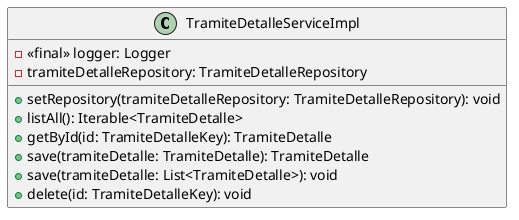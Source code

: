 @startuml TramiteDetalleServiceImpl

class TramiteDetalleServiceImpl{
 -<<final>> logger: Logger
 -tramiteDetalleRepository: TramiteDetalleRepository
 +setRepository(tramiteDetalleRepository: TramiteDetalleRepository): void
 +listAll(): Iterable<TramiteDetalle>
 +getById(id: TramiteDetalleKey): TramiteDetalle
 +save(tramiteDetalle: TramiteDetalle): TramiteDetalle
 +save(tramiteDetalle: List<TramiteDetalle>): void
 +delete(id: TramiteDetalleKey): void
}

@enduml